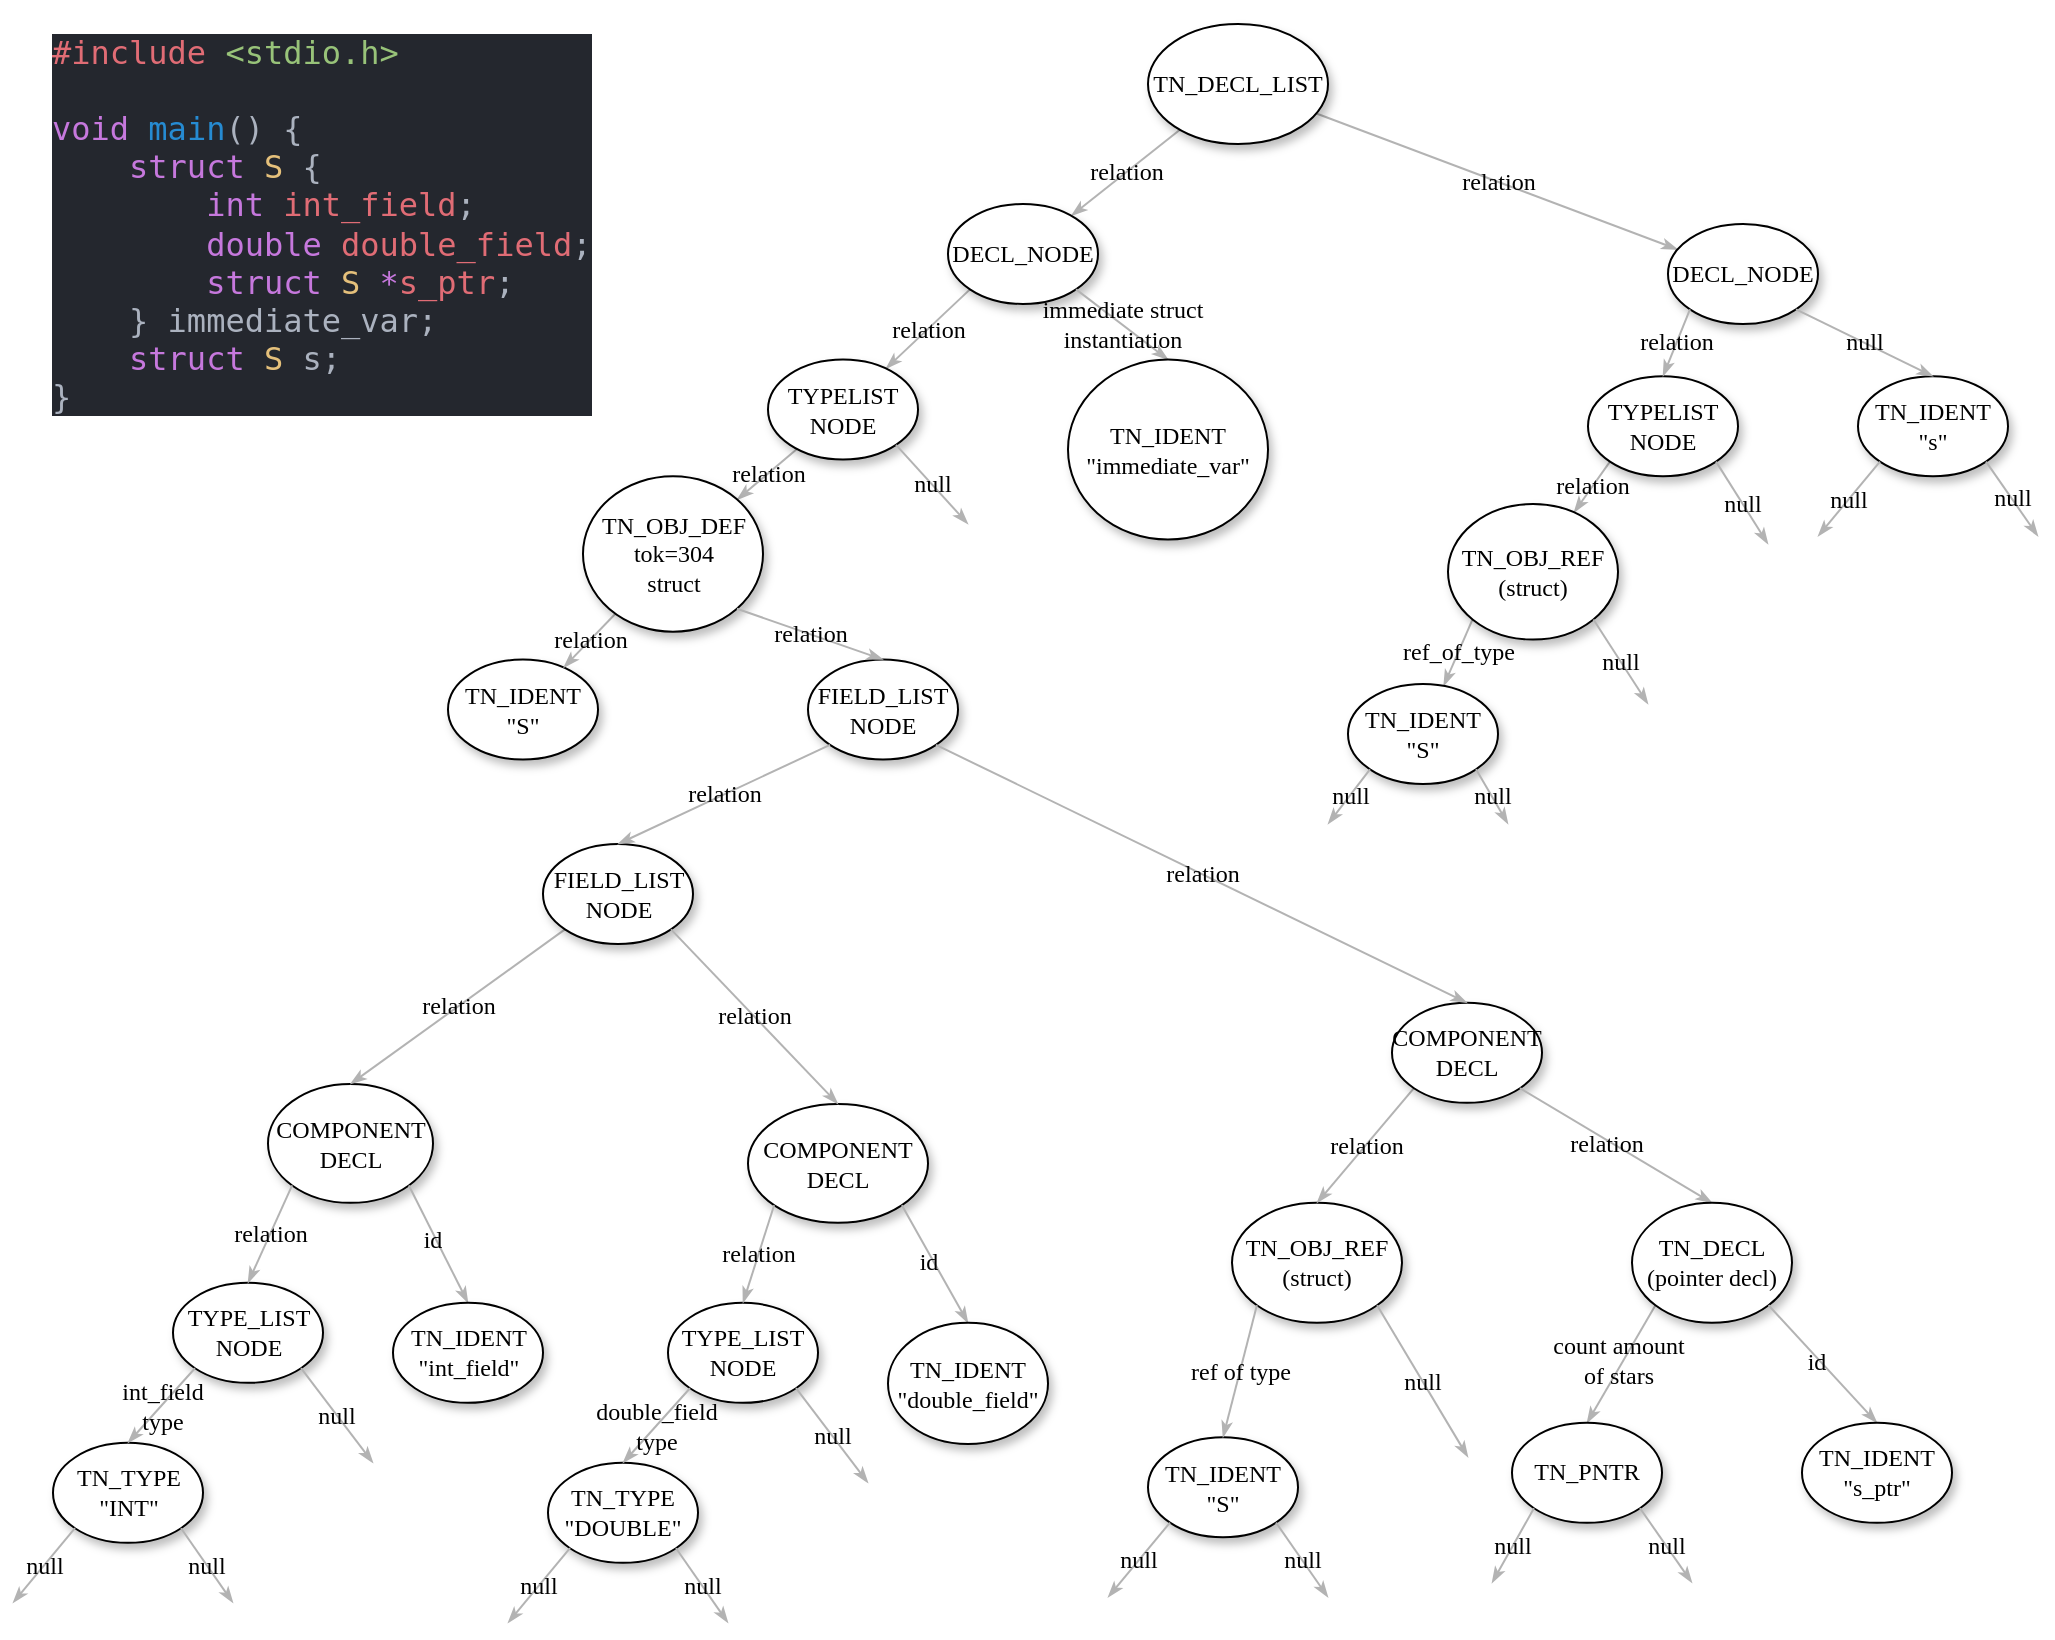 <mxfile version="15.9.1" type="github">
  <diagram name="Page-1" id="42789a77-a242-8287-6e28-9cd8cfd52e62">
    <mxGraphModel dx="1422" dy="882" grid="1" gridSize="10" guides="1" tooltips="1" connect="1" arrows="1" fold="1" page="1" pageScale="1" pageWidth="1100" pageHeight="850" background="none" math="0" shadow="0">
      <root>
        <mxCell id="0" />
        <mxCell id="1" parent="0" />
        <mxCell id="1ea317790d2ca983-13" value="relation" style="edgeStyle=none;rounded=1;html=1;labelBackgroundColor=none;startArrow=none;startFill=0;startSize=5;endArrow=classicThin;endFill=1;endSize=5;jettySize=auto;orthogonalLoop=1;strokeColor=#B3B3B3;strokeWidth=1;fontFamily=Verdana;fontSize=12" parent="1" source="1ea317790d2ca983-1" target="1ea317790d2ca983-9" edge="1">
          <mxGeometry relative="1" as="geometry" />
        </mxCell>
        <mxCell id="1ea317790d2ca983-14" value="relation" style="edgeStyle=none;rounded=1;html=1;labelBackgroundColor=none;startArrow=none;startFill=0;startSize=5;endArrow=classicThin;endFill=1;endSize=5;jettySize=auto;orthogonalLoop=1;strokeColor=#B3B3B3;strokeWidth=1;fontFamily=Verdana;fontSize=12" parent="1" source="1ea317790d2ca983-1" target="1ea317790d2ca983-3" edge="1">
          <mxGeometry relative="1" as="geometry" />
        </mxCell>
        <mxCell id="1ea317790d2ca983-1" value="TN_DECL_LIST" style="ellipse;whiteSpace=wrap;html=1;rounded=0;shadow=1;comic=0;labelBackgroundColor=none;strokeWidth=1;fontFamily=Verdana;fontSize=12;align=center;" parent="1" vertex="1">
          <mxGeometry x="590" y="30" width="90" height="60" as="geometry" />
        </mxCell>
        <mxCell id="1ea317790d2ca983-15" value="relation" style="edgeStyle=none;rounded=1;html=1;labelBackgroundColor=none;startArrow=none;startFill=0;startSize=5;endArrow=classicThin;endFill=1;endSize=5;jettySize=auto;orthogonalLoop=1;strokeColor=#B3B3B3;strokeWidth=1;fontFamily=Verdana;fontSize=12;exitX=0;exitY=1;exitDx=0;exitDy=0;" parent="1" source="-3r3nr13FpWHgQ3Wn0LS-40" target="1ea317790d2ca983-4" edge="1">
          <mxGeometry relative="1" as="geometry" />
        </mxCell>
        <mxCell id="1ea317790d2ca983-3" value="&lt;span&gt;DECL_NODE&lt;/span&gt;" style="ellipse;whiteSpace=wrap;html=1;rounded=0;shadow=1;comic=0;labelBackgroundColor=none;strokeWidth=1;fontFamily=Verdana;fontSize=12;align=center;" parent="1" vertex="1">
          <mxGeometry x="850" y="130" width="75" height="50" as="geometry" />
        </mxCell>
        <mxCell id="1ea317790d2ca983-16" value="ref_of_type" style="edgeStyle=none;rounded=1;html=1;labelBackgroundColor=none;startArrow=none;startFill=0;startSize=5;endArrow=classicThin;endFill=1;endSize=5;jettySize=auto;orthogonalLoop=1;strokeColor=#B3B3B3;strokeWidth=1;fontFamily=Verdana;fontSize=12;exitX=0;exitY=1;exitDx=0;exitDy=0;" parent="1" source="1ea317790d2ca983-4" target="1ea317790d2ca983-5" edge="1">
          <mxGeometry relative="1" as="geometry" />
        </mxCell>
        <mxCell id="1ea317790d2ca983-4" value="&lt;span&gt;TN_OBJ_REF&lt;br&gt;(struct)&lt;br&gt;&lt;/span&gt;" style="ellipse;whiteSpace=wrap;html=1;rounded=0;shadow=1;comic=0;labelBackgroundColor=none;strokeWidth=1;fontFamily=Verdana;fontSize=12;align=center;" parent="1" vertex="1">
          <mxGeometry x="740" y="270" width="85" height="67.77" as="geometry" />
        </mxCell>
        <mxCell id="1ea317790d2ca983-5" value="TN_IDENT&lt;br&gt;&quot;S&quot;" style="ellipse;whiteSpace=wrap;html=1;rounded=0;shadow=1;comic=0;labelBackgroundColor=none;strokeWidth=1;fontFamily=Verdana;fontSize=12;align=center;" parent="1" vertex="1">
          <mxGeometry x="690" y="360" width="75" height="50" as="geometry" />
        </mxCell>
        <mxCell id="1ea317790d2ca983-8" value="TN_IDENT&lt;br&gt;&quot;S&quot;" style="ellipse;whiteSpace=wrap;html=1;rounded=0;shadow=1;comic=0;labelBackgroundColor=none;strokeWidth=1;fontFamily=Verdana;fontSize=12;align=center;" parent="1" vertex="1">
          <mxGeometry x="240" y="347.77" width="75" height="50" as="geometry" />
        </mxCell>
        <mxCell id="1ea317790d2ca983-19" value="relation" style="edgeStyle=none;rounded=1;html=1;labelBackgroundColor=none;startArrow=none;startFill=0;startSize=5;endArrow=classicThin;endFill=1;endSize=5;jettySize=auto;orthogonalLoop=1;strokeColor=#B3B3B3;strokeWidth=1;fontFamily=Verdana;fontSize=12;exitX=0;exitY=1;exitDx=0;exitDy=0;" parent="1" source="1ea317790d2ca983-9" target="1ea317790d2ca983-10" edge="1">
          <mxGeometry relative="1" as="geometry">
            <mxPoint x="510.329" y="170.0" as="sourcePoint" />
          </mxGeometry>
        </mxCell>
        <mxCell id="1ea317790d2ca983-9" value="DECL_NODE" style="ellipse;whiteSpace=wrap;html=1;rounded=0;shadow=1;comic=0;labelBackgroundColor=none;strokeWidth=1;fontFamily=Verdana;fontSize=12;align=center;" parent="1" vertex="1">
          <mxGeometry x="490" y="120" width="75" height="50" as="geometry" />
        </mxCell>
        <mxCell id="1ea317790d2ca983-20" value="relation" style="edgeStyle=none;rounded=1;html=1;labelBackgroundColor=none;startArrow=none;startFill=0;startSize=5;endArrow=classicThin;endFill=1;endSize=5;jettySize=auto;orthogonalLoop=1;strokeColor=#B3B3B3;strokeWidth=1;fontFamily=Verdana;fontSize=12" parent="1" source="1ea317790d2ca983-10" target="1ea317790d2ca983-11" edge="1">
          <mxGeometry relative="1" as="geometry" />
        </mxCell>
        <mxCell id="1ea317790d2ca983-10" value="&lt;span&gt;TYPELIST NODE&lt;/span&gt;" style="ellipse;whiteSpace=wrap;html=1;rounded=0;shadow=1;comic=0;labelBackgroundColor=none;strokeWidth=1;fontFamily=Verdana;fontSize=12;align=center;" parent="1" vertex="1">
          <mxGeometry x="400" y="197.77" width="75" height="50" as="geometry" />
        </mxCell>
        <mxCell id="1ea317790d2ca983-18" value="relation" style="edgeStyle=none;rounded=1;html=1;labelBackgroundColor=none;startArrow=none;startFill=0;startSize=5;endArrow=classicThin;endFill=1;endSize=5;jettySize=auto;orthogonalLoop=1;strokeColor=#B3B3B3;strokeWidth=1;fontFamily=Verdana;fontSize=12" parent="1" source="1ea317790d2ca983-11" target="1ea317790d2ca983-8" edge="1">
          <mxGeometry relative="1" as="geometry" />
        </mxCell>
        <mxCell id="1ea317790d2ca983-11" value="&lt;span&gt;TN_OBJ_DEF&lt;br&gt;tok=304&lt;br&gt;struct&lt;br&gt;&lt;/span&gt;" style="ellipse;whiteSpace=wrap;html=1;rounded=0;shadow=1;comic=0;labelBackgroundColor=none;strokeWidth=1;fontFamily=Verdana;fontSize=12;align=center;" parent="1" vertex="1">
          <mxGeometry x="307.5" y="256.12" width="90" height="77.77" as="geometry" />
        </mxCell>
        <mxCell id="-3r3nr13FpWHgQ3Wn0LS-1" value="&lt;span&gt;FIELD_LIST NODE&lt;/span&gt;" style="ellipse;whiteSpace=wrap;html=1;rounded=0;shadow=1;comic=0;labelBackgroundColor=none;strokeWidth=1;fontFamily=Verdana;fontSize=12;align=center;" parent="1" vertex="1">
          <mxGeometry x="420" y="347.77" width="75" height="50" as="geometry" />
        </mxCell>
        <mxCell id="-3r3nr13FpWHgQ3Wn0LS-2" value="relation" style="edgeStyle=none;rounded=1;html=1;labelBackgroundColor=none;startArrow=none;startFill=0;startSize=5;endArrow=classicThin;endFill=1;endSize=5;jettySize=auto;orthogonalLoop=1;strokeColor=#B3B3B3;strokeWidth=1;fontFamily=Verdana;fontSize=12;exitX=1;exitY=1;exitDx=0;exitDy=0;entryX=0.5;entryY=0;entryDx=0;entryDy=0;" parent="1" source="1ea317790d2ca983-11" target="-3r3nr13FpWHgQ3Wn0LS-1" edge="1">
          <mxGeometry relative="1" as="geometry">
            <mxPoint x="342.462" y="323.901" as="sourcePoint" />
            <mxPoint x="307.375" y="361.57" as="targetPoint" />
          </mxGeometry>
        </mxCell>
        <mxCell id="-3r3nr13FpWHgQ3Wn0LS-3" value="&lt;span&gt;COMPONENT&lt;br&gt;DECL&lt;br&gt;&lt;/span&gt;" style="ellipse;whiteSpace=wrap;html=1;rounded=0;shadow=1;comic=0;labelBackgroundColor=none;strokeWidth=1;fontFamily=Verdana;fontSize=12;align=center;" parent="1" vertex="1">
          <mxGeometry x="150" y="560" width="82.5" height="59.43" as="geometry" />
        </mxCell>
        <mxCell id="-3r3nr13FpWHgQ3Wn0LS-4" value="relation" style="edgeStyle=none;rounded=1;html=1;labelBackgroundColor=none;startArrow=none;startFill=0;startSize=5;endArrow=classicThin;endFill=1;endSize=5;jettySize=auto;orthogonalLoop=1;strokeColor=#B3B3B3;strokeWidth=1;fontFamily=Verdana;fontSize=12;exitX=0;exitY=1;exitDx=0;exitDy=0;entryX=0.5;entryY=0;entryDx=0;entryDy=0;" parent="1" source="J7C_6iLV8oL8le_O8YM8-1" target="-3r3nr13FpWHgQ3Wn0LS-3" edge="1">
          <mxGeometry relative="1" as="geometry">
            <mxPoint x="273.662" y="519.996" as="sourcePoint" />
            <mxPoint x="162.5" y="599.43" as="targetPoint" />
          </mxGeometry>
        </mxCell>
        <mxCell id="-3r3nr13FpWHgQ3Wn0LS-5" value="&lt;span&gt;TYPE_LIST NODE&lt;/span&gt;" style="ellipse;whiteSpace=wrap;html=1;rounded=0;shadow=1;comic=0;labelBackgroundColor=none;strokeWidth=1;fontFamily=Verdana;fontSize=12;align=center;" parent="1" vertex="1">
          <mxGeometry x="102.5" y="659.43" width="75" height="50" as="geometry" />
        </mxCell>
        <mxCell id="-3r3nr13FpWHgQ3Wn0LS-6" value="relation" style="edgeStyle=none;rounded=1;html=1;labelBackgroundColor=none;startArrow=none;startFill=0;startSize=5;endArrow=classicThin;endFill=1;endSize=5;jettySize=auto;orthogonalLoop=1;strokeColor=#B3B3B3;strokeWidth=1;fontFamily=Verdana;fontSize=12;exitX=0;exitY=1;exitDx=0;exitDy=0;entryX=0.5;entryY=0;entryDx=0;entryDy=0;" parent="1" source="-3r3nr13FpWHgQ3Wn0LS-3" target="-3r3nr13FpWHgQ3Wn0LS-5" edge="1">
          <mxGeometry relative="1" as="geometry">
            <mxPoint x="301.338" y="669.426" as="sourcePoint" />
            <mxPoint x="229.875" y="720.43" as="targetPoint" />
          </mxGeometry>
        </mxCell>
        <mxCell id="-3r3nr13FpWHgQ3Wn0LS-9" value="&lt;span&gt;TN_TYPE&lt;br&gt;&quot;INT&quot;&lt;br&gt;&lt;/span&gt;" style="ellipse;whiteSpace=wrap;html=1;rounded=0;shadow=1;comic=0;labelBackgroundColor=none;strokeWidth=1;fontFamily=Verdana;fontSize=12;align=center;" parent="1" vertex="1">
          <mxGeometry x="42.5" y="739.43" width="75" height="50" as="geometry" />
        </mxCell>
        <mxCell id="-3r3nr13FpWHgQ3Wn0LS-10" value="int_field&lt;br&gt;type" style="edgeStyle=none;rounded=1;html=1;labelBackgroundColor=none;startArrow=none;startFill=0;startSize=5;endArrow=classicThin;endFill=1;endSize=5;jettySize=auto;orthogonalLoop=1;strokeColor=#B3B3B3;strokeWidth=1;fontFamily=Verdana;fontSize=12;exitX=0;exitY=1;exitDx=0;exitDy=0;entryX=0.5;entryY=0;entryDx=0;entryDy=0;" parent="1" source="-3r3nr13FpWHgQ3Wn0LS-5" target="-3r3nr13FpWHgQ3Wn0LS-9" edge="1">
          <mxGeometry relative="1" as="geometry">
            <mxPoint x="53.662" y="782.226" as="sourcePoint" />
            <mxPoint x="224.875" y="870.43" as="targetPoint" />
          </mxGeometry>
        </mxCell>
        <mxCell id="-3r3nr13FpWHgQ3Wn0LS-12" value="null" style="edgeStyle=none;rounded=1;html=1;labelBackgroundColor=none;startArrow=none;startFill=0;startSize=5;endArrow=classicThin;endFill=1;endSize=5;jettySize=auto;orthogonalLoop=1;strokeColor=#B3B3B3;strokeWidth=1;fontFamily=Verdana;fontSize=12;exitX=0;exitY=1;exitDx=0;exitDy=0;" parent="1" source="-3r3nr13FpWHgQ3Wn0LS-9" edge="1">
          <mxGeometry relative="1" as="geometry">
            <mxPoint x="106.338" y="782.226" as="sourcePoint" />
            <mxPoint x="22.5" y="819.43" as="targetPoint" />
          </mxGeometry>
        </mxCell>
        <mxCell id="-3r3nr13FpWHgQ3Wn0LS-13" value="null" style="edgeStyle=none;rounded=1;html=1;labelBackgroundColor=none;startArrow=none;startFill=0;startSize=5;endArrow=classicThin;endFill=1;endSize=5;jettySize=auto;orthogonalLoop=1;strokeColor=#B3B3B3;strokeWidth=1;fontFamily=Verdana;fontSize=12;exitX=1;exitY=1;exitDx=0;exitDy=0;" parent="1" source="-3r3nr13FpWHgQ3Wn0LS-9" edge="1">
          <mxGeometry relative="1" as="geometry">
            <mxPoint x="116.338" y="792.226" as="sourcePoint" />
            <mxPoint x="132.5" y="819.43" as="targetPoint" />
          </mxGeometry>
        </mxCell>
        <mxCell id="-3r3nr13FpWHgQ3Wn0LS-14" value="null" style="edgeStyle=none;rounded=1;html=1;labelBackgroundColor=none;startArrow=none;startFill=0;startSize=5;endArrow=classicThin;endFill=1;endSize=5;jettySize=auto;orthogonalLoop=1;strokeColor=#B3B3B3;strokeWidth=1;fontFamily=Verdana;fontSize=12;exitX=1;exitY=1;exitDx=0;exitDy=0;" parent="1" source="-3r3nr13FpWHgQ3Wn0LS-5" edge="1">
          <mxGeometry relative="1" as="geometry">
            <mxPoint x="116.338" y="782.226" as="sourcePoint" />
            <mxPoint x="202.5" y="749.43" as="targetPoint" />
          </mxGeometry>
        </mxCell>
        <mxCell id="-3r3nr13FpWHgQ3Wn0LS-15" value="id" style="edgeStyle=none;rounded=1;html=1;labelBackgroundColor=none;startArrow=none;startFill=0;startSize=5;endArrow=classicThin;endFill=1;endSize=5;jettySize=auto;orthogonalLoop=1;strokeColor=#B3B3B3;strokeWidth=1;fontFamily=Verdana;fontSize=12;exitX=1;exitY=1;exitDx=0;exitDy=0;entryX=0.5;entryY=0;entryDx=0;entryDy=0;" parent="1" source="-3r3nr13FpWHgQ3Wn0LS-3" target="-3r3nr13FpWHgQ3Wn0LS-16" edge="1">
          <mxGeometry x="-0.083" y="-2" relative="1" as="geometry">
            <mxPoint x="176.338" y="712.226" as="sourcePoint" />
            <mxPoint x="302.5" y="649.43" as="targetPoint" />
            <mxPoint as="offset" />
          </mxGeometry>
        </mxCell>
        <mxCell id="-3r3nr13FpWHgQ3Wn0LS-16" value="TN_IDENT&lt;br&gt;&quot;int_field&quot;" style="ellipse;whiteSpace=wrap;html=1;rounded=0;shadow=1;comic=0;labelBackgroundColor=none;strokeWidth=1;fontFamily=Verdana;fontSize=12;align=center;" parent="1" vertex="1">
          <mxGeometry x="212.5" y="669.43" width="75" height="50" as="geometry" />
        </mxCell>
        <mxCell id="-3r3nr13FpWHgQ3Wn0LS-17" value="&lt;span&gt;TN_OBJ_REF&lt;br&gt;(struct)&lt;br&gt;&lt;/span&gt;" style="ellipse;whiteSpace=wrap;html=1;rounded=0;shadow=1;comic=0;labelBackgroundColor=none;strokeWidth=1;fontFamily=Verdana;fontSize=12;align=center;" parent="1" vertex="1">
          <mxGeometry x="632" y="619.43" width="85" height="60" as="geometry" />
        </mxCell>
        <mxCell id="-3r3nr13FpWHgQ3Wn0LS-18" value="relation" style="edgeStyle=none;rounded=1;html=1;labelBackgroundColor=none;startArrow=none;startFill=0;startSize=5;endArrow=classicThin;endFill=1;endSize=5;jettySize=auto;orthogonalLoop=1;strokeColor=#B3B3B3;strokeWidth=1;fontFamily=Verdana;fontSize=12;exitX=0;exitY=1;exitDx=0;exitDy=0;entryX=0.5;entryY=0;entryDx=0;entryDy=0;" parent="1" source="-3r3nr13FpWHgQ3Wn0LS-26" target="-3r3nr13FpWHgQ3Wn0LS-17" edge="1">
          <mxGeometry relative="1" as="geometry">
            <mxPoint x="716.162" y="609.426" as="sourcePoint" />
            <mxPoint x="777.375" y="717.63" as="targetPoint" />
          </mxGeometry>
        </mxCell>
        <mxCell id="-3r3nr13FpWHgQ3Wn0LS-19" value="&lt;span&gt;TN_IDENT&lt;br&gt;&quot;S&quot;&lt;br&gt;&lt;/span&gt;" style="ellipse;whiteSpace=wrap;html=1;rounded=0;shadow=1;comic=0;labelBackgroundColor=none;strokeWidth=1;fontFamily=Verdana;fontSize=12;align=center;" parent="1" vertex="1">
          <mxGeometry x="590" y="736.63" width="75" height="50" as="geometry" />
        </mxCell>
        <mxCell id="-3r3nr13FpWHgQ3Wn0LS-20" value="ref of type" style="edgeStyle=none;rounded=1;html=1;labelBackgroundColor=none;startArrow=none;startFill=0;startSize=5;endArrow=classicThin;endFill=1;endSize=5;jettySize=auto;orthogonalLoop=1;strokeColor=#B3B3B3;strokeWidth=1;fontFamily=Verdana;fontSize=12;exitX=0;exitY=1;exitDx=0;exitDy=0;entryX=0.5;entryY=0;entryDx=0;entryDy=0;" parent="1" source="-3r3nr13FpWHgQ3Wn0LS-17" target="-3r3nr13FpWHgQ3Wn0LS-19" edge="1">
          <mxGeometry relative="1" as="geometry">
            <mxPoint x="601.162" y="779.426" as="sourcePoint" />
            <mxPoint x="772.375" y="867.63" as="targetPoint" />
          </mxGeometry>
        </mxCell>
        <mxCell id="-3r3nr13FpWHgQ3Wn0LS-21" value="null" style="edgeStyle=none;rounded=1;html=1;labelBackgroundColor=none;startArrow=none;startFill=0;startSize=5;endArrow=classicThin;endFill=1;endSize=5;jettySize=auto;orthogonalLoop=1;strokeColor=#B3B3B3;strokeWidth=1;fontFamily=Verdana;fontSize=12;exitX=0;exitY=1;exitDx=0;exitDy=0;" parent="1" source="-3r3nr13FpWHgQ3Wn0LS-19" edge="1">
          <mxGeometry relative="1" as="geometry">
            <mxPoint x="653.838" y="779.426" as="sourcePoint" />
            <mxPoint x="570" y="816.63" as="targetPoint" />
          </mxGeometry>
        </mxCell>
        <mxCell id="-3r3nr13FpWHgQ3Wn0LS-22" value="null" style="edgeStyle=none;rounded=1;html=1;labelBackgroundColor=none;startArrow=none;startFill=0;startSize=5;endArrow=classicThin;endFill=1;endSize=5;jettySize=auto;orthogonalLoop=1;strokeColor=#B3B3B3;strokeWidth=1;fontFamily=Verdana;fontSize=12;exitX=1;exitY=1;exitDx=0;exitDy=0;" parent="1" source="-3r3nr13FpWHgQ3Wn0LS-19" edge="1">
          <mxGeometry relative="1" as="geometry">
            <mxPoint x="663.838" y="789.426" as="sourcePoint" />
            <mxPoint x="680" y="816.63" as="targetPoint" />
          </mxGeometry>
        </mxCell>
        <mxCell id="-3r3nr13FpWHgQ3Wn0LS-23" value="null" style="edgeStyle=none;rounded=1;html=1;labelBackgroundColor=none;startArrow=none;startFill=0;startSize=5;endArrow=classicThin;endFill=1;endSize=5;jettySize=auto;orthogonalLoop=1;strokeColor=#B3B3B3;strokeWidth=1;fontFamily=Verdana;fontSize=12;exitX=1;exitY=1;exitDx=0;exitDy=0;" parent="1" source="-3r3nr13FpWHgQ3Wn0LS-17" edge="1">
          <mxGeometry relative="1" as="geometry">
            <mxPoint x="663.838" y="779.426" as="sourcePoint" />
            <mxPoint x="750" y="746.63" as="targetPoint" />
          </mxGeometry>
        </mxCell>
        <mxCell id="-3r3nr13FpWHgQ3Wn0LS-24" value="count amount &lt;br&gt;of stars" style="edgeStyle=none;rounded=1;html=1;labelBackgroundColor=none;startArrow=none;startFill=0;startSize=5;endArrow=classicThin;endFill=1;endSize=5;jettySize=auto;orthogonalLoop=1;strokeColor=#B3B3B3;strokeWidth=1;fontFamily=Verdana;fontSize=12;exitX=0;exitY=1;exitDx=0;exitDy=0;entryX=0.5;entryY=0;entryDx=0;entryDy=0;" parent="1" source="-3r3nr13FpWHgQ3Wn0LS-29" target="-3r3nr13FpWHgQ3Wn0LS-25" edge="1">
          <mxGeometry x="-0.025" y="-2" relative="1" as="geometry">
            <mxPoint x="940.838" y="708.026" as="sourcePoint" />
            <mxPoint x="1022" y="745.23" as="targetPoint" />
            <mxPoint as="offset" />
          </mxGeometry>
        </mxCell>
        <mxCell id="-3r3nr13FpWHgQ3Wn0LS-25" value="TN_PNTR" style="ellipse;whiteSpace=wrap;html=1;rounded=0;shadow=1;comic=0;labelBackgroundColor=none;strokeWidth=1;fontFamily=Verdana;fontSize=12;align=center;" parent="1" vertex="1">
          <mxGeometry x="772" y="729.43" width="75" height="50" as="geometry" />
        </mxCell>
        <mxCell id="-3r3nr13FpWHgQ3Wn0LS-26" value="&lt;span&gt;COMPONENT&lt;br&gt;DECL&lt;br&gt;&lt;/span&gt;" style="ellipse;whiteSpace=wrap;html=1;rounded=0;shadow=1;comic=0;labelBackgroundColor=none;strokeWidth=1;fontFamily=Verdana;fontSize=12;align=center;" parent="1" vertex="1">
          <mxGeometry x="712" y="519.43" width="75" height="50" as="geometry" />
        </mxCell>
        <mxCell id="-3r3nr13FpWHgQ3Wn0LS-27" value="relation" style="edgeStyle=none;rounded=1;html=1;labelBackgroundColor=none;startArrow=none;startFill=0;startSize=5;endArrow=classicThin;endFill=1;endSize=5;jettySize=auto;orthogonalLoop=1;strokeColor=#B3B3B3;strokeWidth=1;fontFamily=Verdana;fontSize=12;exitX=1;exitY=1;exitDx=0;exitDy=0;entryX=0.5;entryY=0;entryDx=0;entryDy=0;" parent="1" source="-3r3nr13FpWHgQ3Wn0LS-1" target="-3r3nr13FpWHgQ3Wn0LS-26" edge="1">
          <mxGeometry relative="1" as="geometry">
            <mxPoint x="635.838" y="459.996" as="sourcePoint" />
            <mxPoint x="514.5" y="519.43" as="targetPoint" />
          </mxGeometry>
        </mxCell>
        <mxCell id="-3r3nr13FpWHgQ3Wn0LS-28" value="relation" style="edgeStyle=none;rounded=1;html=1;labelBackgroundColor=none;startArrow=none;startFill=0;startSize=5;endArrow=classicThin;endFill=1;endSize=5;jettySize=auto;orthogonalLoop=1;strokeColor=#B3B3B3;strokeWidth=1;fontFamily=Verdana;fontSize=12;exitX=1;exitY=1;exitDx=0;exitDy=0;entryX=0.5;entryY=0;entryDx=0;entryDy=0;" parent="1" source="-3r3nr13FpWHgQ3Wn0LS-26" target="-3r3nr13FpWHgQ3Wn0LS-29" edge="1">
          <mxGeometry x="-0.083" y="-2" relative="1" as="geometry">
            <mxPoint x="830.838" y="580.826" as="sourcePoint" />
            <mxPoint x="912" y="618.03" as="targetPoint" />
            <mxPoint as="offset" />
          </mxGeometry>
        </mxCell>
        <mxCell id="-3r3nr13FpWHgQ3Wn0LS-29" value="TN_DECL&lt;br&gt;(pointer decl)" style="ellipse;whiteSpace=wrap;html=1;rounded=0;shadow=1;comic=0;labelBackgroundColor=none;strokeWidth=1;fontFamily=Verdana;fontSize=12;align=center;" parent="1" vertex="1">
          <mxGeometry x="832" y="619.43" width="80" height="60" as="geometry" />
        </mxCell>
        <mxCell id="-3r3nr13FpWHgQ3Wn0LS-30" value="null" style="edgeStyle=none;rounded=1;html=1;labelBackgroundColor=none;startArrow=none;startFill=0;startSize=5;endArrow=classicThin;endFill=1;endSize=5;jettySize=auto;orthogonalLoop=1;strokeColor=#B3B3B3;strokeWidth=1;fontFamily=Verdana;fontSize=12;exitX=0;exitY=1;exitDx=0;exitDy=0;" parent="1" source="-3r3nr13FpWHgQ3Wn0LS-25" edge="1">
          <mxGeometry relative="1" as="geometry">
            <mxPoint x="818.162" y="829.426" as="sourcePoint" />
            <mxPoint x="762" y="809.43" as="targetPoint" />
          </mxGeometry>
        </mxCell>
        <mxCell id="-3r3nr13FpWHgQ3Wn0LS-31" value="null" style="edgeStyle=none;rounded=1;html=1;labelBackgroundColor=none;startArrow=none;startFill=0;startSize=5;endArrow=classicThin;endFill=1;endSize=5;jettySize=auto;orthogonalLoop=1;strokeColor=#B3B3B3;strokeWidth=1;fontFamily=Verdana;fontSize=12;exitX=1;exitY=1;exitDx=0;exitDy=0;" parent="1" source="-3r3nr13FpWHgQ3Wn0LS-25" edge="1">
          <mxGeometry relative="1" as="geometry">
            <mxPoint x="870.838" y="829.426" as="sourcePoint" />
            <mxPoint x="862" y="809.43" as="targetPoint" />
          </mxGeometry>
        </mxCell>
        <mxCell id="-3r3nr13FpWHgQ3Wn0LS-33" value="id" style="edgeStyle=none;rounded=1;html=1;labelBackgroundColor=none;startArrow=none;startFill=0;startSize=5;endArrow=classicThin;endFill=1;endSize=5;jettySize=auto;orthogonalLoop=1;strokeColor=#B3B3B3;strokeWidth=1;fontFamily=Verdana;fontSize=12;exitX=1;exitY=1;exitDx=0;exitDy=0;entryX=0.5;entryY=0;entryDx=0;entryDy=0;" parent="1" source="-3r3nr13FpWHgQ3Wn0LS-29" target="-3r3nr13FpWHgQ3Wn0LS-34" edge="1">
          <mxGeometry x="-0.083" y="-2" relative="1" as="geometry">
            <mxPoint x="1200.838" y="650.826" as="sourcePoint" />
            <mxPoint x="1282" y="688.03" as="targetPoint" />
            <mxPoint as="offset" />
          </mxGeometry>
        </mxCell>
        <mxCell id="-3r3nr13FpWHgQ3Wn0LS-34" value="TN_IDENT&lt;br&gt;&quot;s_ptr&quot;" style="ellipse;whiteSpace=wrap;html=1;rounded=0;shadow=1;comic=0;labelBackgroundColor=none;strokeWidth=1;fontFamily=Verdana;fontSize=12;align=center;" parent="1" vertex="1">
          <mxGeometry x="917" y="729.43" width="75" height="50" as="geometry" />
        </mxCell>
        <mxCell id="-3r3nr13FpWHgQ3Wn0LS-36" value="null" style="edgeStyle=none;rounded=1;html=1;labelBackgroundColor=none;startArrow=none;startFill=0;startSize=5;endArrow=classicThin;endFill=1;endSize=5;jettySize=auto;orthogonalLoop=1;strokeColor=#B3B3B3;strokeWidth=1;fontFamily=Verdana;fontSize=12;exitX=1;exitY=1;exitDx=0;exitDy=0;" parent="1" source="1ea317790d2ca983-10" edge="1">
          <mxGeometry relative="1" as="geometry">
            <mxPoint x="570" y="290" as="sourcePoint" />
            <mxPoint x="500" y="280" as="targetPoint" />
          </mxGeometry>
        </mxCell>
        <mxCell id="-3r3nr13FpWHgQ3Wn0LS-37" value="immediate struct&lt;br&gt;instantiation" style="edgeStyle=none;rounded=1;html=1;labelBackgroundColor=none;startArrow=none;startFill=0;startSize=5;endArrow=classicThin;endFill=1;endSize=5;jettySize=auto;orthogonalLoop=1;strokeColor=#B3B3B3;strokeWidth=1;fontFamily=Verdana;fontSize=12;exitX=1;exitY=1;exitDx=0;exitDy=0;entryX=0.5;entryY=0;entryDx=0;entryDy=0;" parent="1" source="1ea317790d2ca983-9" target="-3r3nr13FpWHgQ3Wn0LS-38" edge="1">
          <mxGeometry relative="1" as="geometry">
            <mxPoint x="473.838" y="250.566" as="sourcePoint" />
            <mxPoint x="590" y="210" as="targetPoint" />
          </mxGeometry>
        </mxCell>
        <mxCell id="-3r3nr13FpWHgQ3Wn0LS-38" value="&lt;span&gt;TN_IDENT&lt;br&gt;&quot;immediate_var&quot;&lt;br&gt;&lt;/span&gt;" style="ellipse;whiteSpace=wrap;html=1;rounded=0;shadow=1;comic=0;labelBackgroundColor=none;strokeWidth=1;fontFamily=Verdana;fontSize=12;align=center;" parent="1" vertex="1">
          <mxGeometry x="550" y="197.77" width="100" height="90" as="geometry" />
        </mxCell>
        <mxCell id="-3r3nr13FpWHgQ3Wn0LS-40" value="&lt;span&gt;TYPELIST NODE&lt;/span&gt;" style="ellipse;whiteSpace=wrap;html=1;rounded=0;shadow=1;comic=0;labelBackgroundColor=none;strokeWidth=1;fontFamily=Verdana;fontSize=12;align=center;" parent="1" vertex="1">
          <mxGeometry x="810" y="206.12" width="75" height="50" as="geometry" />
        </mxCell>
        <mxCell id="-3r3nr13FpWHgQ3Wn0LS-44" value="relation" style="edgeStyle=none;rounded=1;html=1;labelBackgroundColor=none;startArrow=none;startFill=0;startSize=5;endArrow=classicThin;endFill=1;endSize=5;jettySize=auto;orthogonalLoop=1;strokeColor=#B3B3B3;strokeWidth=1;fontFamily=Verdana;fontSize=12;exitX=0;exitY=1;exitDx=0;exitDy=0;entryX=0.5;entryY=0;entryDx=0;entryDy=0;" parent="1" source="1ea317790d2ca983-3" target="-3r3nr13FpWHgQ3Wn0LS-40" edge="1">
          <mxGeometry relative="1" as="geometry">
            <mxPoint x="907.747" y="189.049" as="sourcePoint" />
            <mxPoint x="947.198" y="280.962" as="targetPoint" />
          </mxGeometry>
        </mxCell>
        <mxCell id="-3r3nr13FpWHgQ3Wn0LS-47" value="null" style="edgeStyle=none;rounded=1;html=1;labelBackgroundColor=none;startArrow=none;startFill=0;startSize=5;endArrow=classicThin;endFill=1;endSize=5;jettySize=auto;orthogonalLoop=1;strokeColor=#B3B3B3;strokeWidth=1;fontFamily=Verdana;fontSize=12;exitX=0;exitY=1;exitDx=0;exitDy=0;" parent="1" source="1ea317790d2ca983-5" edge="1">
          <mxGeometry relative="1" as="geometry">
            <mxPoint x="991.162" y="402.796" as="sourcePoint" />
            <mxPoint x="680" y="430" as="targetPoint" />
          </mxGeometry>
        </mxCell>
        <mxCell id="-3r3nr13FpWHgQ3Wn0LS-48" value="null" style="edgeStyle=none;rounded=1;html=1;labelBackgroundColor=none;startArrow=none;startFill=0;startSize=5;endArrow=classicThin;endFill=1;endSize=5;jettySize=auto;orthogonalLoop=1;strokeColor=#B3B3B3;strokeWidth=1;fontFamily=Verdana;fontSize=12;exitX=1;exitY=1;exitDx=0;exitDy=0;" parent="1" source="1ea317790d2ca983-5" edge="1">
          <mxGeometry relative="1" as="geometry">
            <mxPoint x="1043.838" y="402.796" as="sourcePoint" />
            <mxPoint x="770" y="430" as="targetPoint" />
          </mxGeometry>
        </mxCell>
        <mxCell id="-3r3nr13FpWHgQ3Wn0LS-51" value="null" style="edgeStyle=none;rounded=1;html=1;labelBackgroundColor=none;startArrow=none;startFill=0;startSize=5;endArrow=classicThin;endFill=1;endSize=5;jettySize=auto;orthogonalLoop=1;strokeColor=#B3B3B3;strokeWidth=1;fontFamily=Verdana;fontSize=12;exitX=1;exitY=1;exitDx=0;exitDy=0;" parent="1" source="1ea317790d2ca983-4" edge="1">
          <mxGeometry relative="1" as="geometry">
            <mxPoint x="840.004" y="364.138" as="sourcePoint" />
            <mxPoint x="840" y="370" as="targetPoint" />
          </mxGeometry>
        </mxCell>
        <mxCell id="-3r3nr13FpWHgQ3Wn0LS-54" value="null" style="edgeStyle=none;rounded=1;html=1;labelBackgroundColor=none;startArrow=none;startFill=0;startSize=5;endArrow=classicThin;endFill=1;endSize=5;jettySize=auto;orthogonalLoop=1;strokeColor=#B3B3B3;strokeWidth=1;fontFamily=Verdana;fontSize=12;exitX=1;exitY=1;exitDx=0;exitDy=0;" parent="1" source="-3r3nr13FpWHgQ3Wn0LS-40" edge="1">
          <mxGeometry relative="1" as="geometry">
            <mxPoint x="822.771" y="337.669" as="sourcePoint" />
            <mxPoint x="900" y="290" as="targetPoint" />
          </mxGeometry>
        </mxCell>
        <mxCell id="-3r3nr13FpWHgQ3Wn0LS-55" value="&lt;span&gt;TN_IDENT&lt;br&gt;&quot;s&quot;&lt;br&gt;&lt;/span&gt;" style="ellipse;whiteSpace=wrap;html=1;rounded=0;shadow=1;comic=0;labelBackgroundColor=none;strokeWidth=1;fontFamily=Verdana;fontSize=12;align=center;" parent="1" vertex="1">
          <mxGeometry x="945" y="206.12" width="75" height="50" as="geometry" />
        </mxCell>
        <mxCell id="-3r3nr13FpWHgQ3Wn0LS-56" value="null" style="edgeStyle=none;rounded=1;html=1;labelBackgroundColor=none;startArrow=none;startFill=0;startSize=5;endArrow=classicThin;endFill=1;endSize=5;jettySize=auto;orthogonalLoop=1;strokeColor=#B3B3B3;strokeWidth=1;fontFamily=Verdana;fontSize=12;exitX=0;exitY=1;exitDx=0;exitDy=0;" parent="1" source="-3r3nr13FpWHgQ3Wn0LS-55" edge="1">
          <mxGeometry relative="1" as="geometry">
            <mxPoint x="1008.838" y="248.916" as="sourcePoint" />
            <mxPoint x="925" y="286.12" as="targetPoint" />
          </mxGeometry>
        </mxCell>
        <mxCell id="-3r3nr13FpWHgQ3Wn0LS-57" value="null" style="edgeStyle=none;rounded=1;html=1;labelBackgroundColor=none;startArrow=none;startFill=0;startSize=5;endArrow=classicThin;endFill=1;endSize=5;jettySize=auto;orthogonalLoop=1;strokeColor=#B3B3B3;strokeWidth=1;fontFamily=Verdana;fontSize=12;exitX=1;exitY=1;exitDx=0;exitDy=0;" parent="1" source="-3r3nr13FpWHgQ3Wn0LS-55" edge="1">
          <mxGeometry relative="1" as="geometry">
            <mxPoint x="1018.838" y="258.916" as="sourcePoint" />
            <mxPoint x="1035" y="286.12" as="targetPoint" />
          </mxGeometry>
        </mxCell>
        <mxCell id="-3r3nr13FpWHgQ3Wn0LS-58" value="null" style="edgeStyle=none;rounded=1;html=1;labelBackgroundColor=none;startArrow=none;startFill=0;startSize=5;endArrow=classicThin;endFill=1;endSize=5;jettySize=auto;orthogonalLoop=1;strokeColor=#B3B3B3;strokeWidth=1;fontFamily=Verdana;fontSize=12;exitX=1;exitY=1;exitDx=0;exitDy=0;entryX=0.5;entryY=0;entryDx=0;entryDy=0;" parent="1" source="1ea317790d2ca983-3" target="-3r3nr13FpWHgQ3Wn0LS-55" edge="1">
          <mxGeometry relative="1" as="geometry">
            <mxPoint x="883.838" y="258.916" as="sourcePoint" />
            <mxPoint x="910" y="300" as="targetPoint" />
          </mxGeometry>
        </mxCell>
        <mxCell id="-3r3nr13FpWHgQ3Wn0LS-59" value="&lt;pre style=&quot;background-color: #24272e ; color: #abb2bf ; font-family: &amp;#34;jetbrains mono&amp;#34; , monospace ; font-size: 12.0pt&quot;&gt;&lt;pre style=&quot;font-family: &amp;#34;jetbrains mono&amp;#34; , monospace ; font-size: 12pt&quot;&gt;&lt;br&gt;&lt;/pre&gt;&lt;/pre&gt;" style="text;html=1;resizable=0;autosize=1;align=center;verticalAlign=middle;points=[];fillColor=none;strokeColor=none;rounded=0;" parent="1" vertex="1">
          <mxGeometry x="135" y="85" width="20" height="50" as="geometry" />
        </mxCell>
        <mxCell id="-3r3nr13FpWHgQ3Wn0LS-61" value="&lt;pre style=&quot;background-color: #24272e ; color: #abb2bf ; font-family: &amp;#34;jetbrains mono&amp;#34; , monospace ; font-size: 12.0pt&quot;&gt;&lt;pre style=&quot;font-family: &amp;#34;jetbrains mono&amp;#34; , monospace ; font-size: 12pt&quot;&gt;&lt;span style=&quot;color: #e06c75&quot;&gt;#include &lt;/span&gt;&lt;span style=&quot;color: #98c379&quot;&gt;&amp;lt;stdio.h&amp;gt;&lt;br&gt;&lt;/span&gt;&lt;span style=&quot;color: #98c379&quot;&gt;&lt;br&gt;&lt;/span&gt;&lt;span style=&quot;color: #c678dd&quot;&gt;void &lt;/span&gt;&lt;span style=&quot;color: #268bd2&quot;&gt;main&lt;/span&gt;() {&lt;br&gt;    &lt;span style=&quot;color: #c678dd&quot;&gt;struct &lt;/span&gt;&lt;span style=&quot;color: #e5c07b&quot;&gt;S &lt;/span&gt;{&lt;br&gt;        &lt;span style=&quot;color: #c678dd&quot;&gt;int &lt;/span&gt;&lt;span style=&quot;color: #e06c75&quot;&gt;int_field&lt;/span&gt;;&lt;br&gt;        &lt;span style=&quot;color: #c678dd&quot;&gt;double &lt;/span&gt;&lt;span style=&quot;color: #e06c75&quot;&gt;double_field&lt;/span&gt;;&lt;br&gt;        &lt;span style=&quot;color: #c678dd&quot;&gt;struct &lt;/span&gt;&lt;span style=&quot;color: #e5c07b&quot;&gt;S &lt;/span&gt;&lt;span style=&quot;color: #c678dd&quot;&gt;*&lt;/span&gt;&lt;span style=&quot;color: #e06c75&quot;&gt;s_ptr&lt;/span&gt;;&lt;br&gt;    } immediate_var;&lt;br&gt;    &lt;span style=&quot;color: #c678dd&quot;&gt;struct &lt;/span&gt;&lt;span style=&quot;color: #e5c07b&quot;&gt;S &lt;/span&gt;s;&lt;br&gt;}&lt;br&gt;&lt;/pre&gt;&lt;/pre&gt;" style="text;html=1;align=left;verticalAlign=middle;resizable=0;points=[];autosize=1;strokeColor=none;fillColor=none;" parent="1" vertex="1">
          <mxGeometry x="40" y="40" width="260" height="180" as="geometry" />
        </mxCell>
        <mxCell id="J7C_6iLV8oL8le_O8YM8-1" value="&lt;span&gt;FIELD_LIST NODE&lt;/span&gt;" style="ellipse;whiteSpace=wrap;html=1;rounded=0;shadow=1;comic=0;labelBackgroundColor=none;strokeWidth=1;fontFamily=Verdana;fontSize=12;align=center;" parent="1" vertex="1">
          <mxGeometry x="287.5" y="440" width="75" height="50" as="geometry" />
        </mxCell>
        <mxCell id="J7C_6iLV8oL8le_O8YM8-2" value="relation" style="edgeStyle=none;rounded=1;html=1;labelBackgroundColor=none;startArrow=none;startFill=0;startSize=5;endArrow=classicThin;endFill=1;endSize=5;jettySize=auto;orthogonalLoop=1;strokeColor=#B3B3B3;strokeWidth=1;fontFamily=Verdana;fontSize=12;exitX=0;exitY=1;exitDx=0;exitDy=0;entryX=0.5;entryY=0;entryDx=0;entryDy=0;" parent="1" source="-3r3nr13FpWHgQ3Wn0LS-1" target="J7C_6iLV8oL8le_O8YM8-1" edge="1">
          <mxGeometry relative="1" as="geometry">
            <mxPoint x="283.662" y="529.996" as="sourcePoint" />
            <mxPoint x="205" y="579.43" as="targetPoint" />
          </mxGeometry>
        </mxCell>
        <mxCell id="J7C_6iLV8oL8le_O8YM8-3" value="&lt;span&gt;COMPONENT&lt;br&gt;DECL&lt;br&gt;&lt;/span&gt;" style="ellipse;whiteSpace=wrap;html=1;rounded=0;shadow=1;comic=0;labelBackgroundColor=none;strokeWidth=1;fontFamily=Verdana;fontSize=12;align=center;" parent="1" vertex="1">
          <mxGeometry x="390" y="570" width="90" height="59.43" as="geometry" />
        </mxCell>
        <mxCell id="J7C_6iLV8oL8le_O8YM8-4" value="relation" style="edgeStyle=none;rounded=1;html=1;labelBackgroundColor=none;startArrow=none;startFill=0;startSize=5;endArrow=classicThin;endFill=1;endSize=5;jettySize=auto;orthogonalLoop=1;strokeColor=#B3B3B3;strokeWidth=1;fontFamily=Verdana;fontSize=12;exitX=1;exitY=1;exitDx=0;exitDy=0;entryX=0.5;entryY=0;entryDx=0;entryDy=0;" parent="1" source="J7C_6iLV8oL8le_O8YM8-1" target="J7C_6iLV8oL8le_O8YM8-3" edge="1">
          <mxGeometry relative="1" as="geometry">
            <mxPoint x="546.162" y="492.796" as="sourcePoint" />
            <mxPoint x="410" y="609.43" as="targetPoint" />
          </mxGeometry>
        </mxCell>
        <mxCell id="J7C_6iLV8oL8le_O8YM8-5" value="&lt;span&gt;TYPE_LIST NODE&lt;/span&gt;" style="ellipse;whiteSpace=wrap;html=1;rounded=0;shadow=1;comic=0;labelBackgroundColor=none;strokeWidth=1;fontFamily=Verdana;fontSize=12;align=center;" parent="1" vertex="1">
          <mxGeometry x="350" y="669.43" width="75" height="50" as="geometry" />
        </mxCell>
        <mxCell id="J7C_6iLV8oL8le_O8YM8-6" value="relation" style="edgeStyle=none;rounded=1;html=1;labelBackgroundColor=none;startArrow=none;startFill=0;startSize=5;endArrow=classicThin;endFill=1;endSize=5;jettySize=auto;orthogonalLoop=1;strokeColor=#B3B3B3;strokeWidth=1;fontFamily=Verdana;fontSize=12;exitX=0;exitY=1;exitDx=0;exitDy=0;entryX=0.5;entryY=0;entryDx=0;entryDy=0;" parent="1" source="J7C_6iLV8oL8le_O8YM8-3" target="J7C_6iLV8oL8le_O8YM8-5" edge="1">
          <mxGeometry relative="1" as="geometry">
            <mxPoint x="548.838" y="679.426" as="sourcePoint" />
            <mxPoint x="477.375" y="730.43" as="targetPoint" />
          </mxGeometry>
        </mxCell>
        <mxCell id="J7C_6iLV8oL8le_O8YM8-7" value="&lt;span&gt;TN_TYPE&lt;br&gt;&quot;DOUBLE&quot;&lt;br&gt;&lt;/span&gt;" style="ellipse;whiteSpace=wrap;html=1;rounded=0;shadow=1;comic=0;labelBackgroundColor=none;strokeWidth=1;fontFamily=Verdana;fontSize=12;align=center;" parent="1" vertex="1">
          <mxGeometry x="290" y="749.43" width="75" height="50" as="geometry" />
        </mxCell>
        <mxCell id="J7C_6iLV8oL8le_O8YM8-8" value="double_field&lt;br&gt;type" style="edgeStyle=none;rounded=1;html=1;labelBackgroundColor=none;startArrow=none;startFill=0;startSize=5;endArrow=classicThin;endFill=1;endSize=5;jettySize=auto;orthogonalLoop=1;strokeColor=#B3B3B3;strokeWidth=1;fontFamily=Verdana;fontSize=12;exitX=0;exitY=1;exitDx=0;exitDy=0;entryX=0.5;entryY=0;entryDx=0;entryDy=0;" parent="1" source="J7C_6iLV8oL8le_O8YM8-5" target="J7C_6iLV8oL8le_O8YM8-7" edge="1">
          <mxGeometry relative="1" as="geometry">
            <mxPoint x="301.162" y="792.226" as="sourcePoint" />
            <mxPoint x="472.375" y="880.43" as="targetPoint" />
          </mxGeometry>
        </mxCell>
        <mxCell id="J7C_6iLV8oL8le_O8YM8-9" value="null" style="edgeStyle=none;rounded=1;html=1;labelBackgroundColor=none;startArrow=none;startFill=0;startSize=5;endArrow=classicThin;endFill=1;endSize=5;jettySize=auto;orthogonalLoop=1;strokeColor=#B3B3B3;strokeWidth=1;fontFamily=Verdana;fontSize=12;exitX=0;exitY=1;exitDx=0;exitDy=0;" parent="1" source="J7C_6iLV8oL8le_O8YM8-7" edge="1">
          <mxGeometry relative="1" as="geometry">
            <mxPoint x="353.838" y="792.226" as="sourcePoint" />
            <mxPoint x="270" y="829.43" as="targetPoint" />
          </mxGeometry>
        </mxCell>
        <mxCell id="J7C_6iLV8oL8le_O8YM8-10" value="null" style="edgeStyle=none;rounded=1;html=1;labelBackgroundColor=none;startArrow=none;startFill=0;startSize=5;endArrow=classicThin;endFill=1;endSize=5;jettySize=auto;orthogonalLoop=1;strokeColor=#B3B3B3;strokeWidth=1;fontFamily=Verdana;fontSize=12;exitX=1;exitY=1;exitDx=0;exitDy=0;" parent="1" source="J7C_6iLV8oL8le_O8YM8-7" edge="1">
          <mxGeometry relative="1" as="geometry">
            <mxPoint x="363.838" y="802.226" as="sourcePoint" />
            <mxPoint x="380" y="829.43" as="targetPoint" />
          </mxGeometry>
        </mxCell>
        <mxCell id="J7C_6iLV8oL8le_O8YM8-11" value="null" style="edgeStyle=none;rounded=1;html=1;labelBackgroundColor=none;startArrow=none;startFill=0;startSize=5;endArrow=classicThin;endFill=1;endSize=5;jettySize=auto;orthogonalLoop=1;strokeColor=#B3B3B3;strokeWidth=1;fontFamily=Verdana;fontSize=12;exitX=1;exitY=1;exitDx=0;exitDy=0;" parent="1" source="J7C_6iLV8oL8le_O8YM8-5" edge="1">
          <mxGeometry relative="1" as="geometry">
            <mxPoint x="363.838" y="792.226" as="sourcePoint" />
            <mxPoint x="450" y="759.43" as="targetPoint" />
          </mxGeometry>
        </mxCell>
        <mxCell id="J7C_6iLV8oL8le_O8YM8-12" value="id" style="edgeStyle=none;rounded=1;html=1;labelBackgroundColor=none;startArrow=none;startFill=0;startSize=5;endArrow=classicThin;endFill=1;endSize=5;jettySize=auto;orthogonalLoop=1;strokeColor=#B3B3B3;strokeWidth=1;fontFamily=Verdana;fontSize=12;exitX=1;exitY=1;exitDx=0;exitDy=0;entryX=0.5;entryY=0;entryDx=0;entryDy=0;" parent="1" source="J7C_6iLV8oL8le_O8YM8-3" target="J7C_6iLV8oL8le_O8YM8-13" edge="1">
          <mxGeometry x="-0.083" y="-2" relative="1" as="geometry">
            <mxPoint x="423.838" y="722.226" as="sourcePoint" />
            <mxPoint x="550" y="659.43" as="targetPoint" />
            <mxPoint as="offset" />
          </mxGeometry>
        </mxCell>
        <mxCell id="J7C_6iLV8oL8le_O8YM8-13" value="TN_IDENT&lt;br&gt;&quot;double_field&quot;" style="ellipse;whiteSpace=wrap;html=1;rounded=0;shadow=1;comic=0;labelBackgroundColor=none;strokeWidth=1;fontFamily=Verdana;fontSize=12;align=center;" parent="1" vertex="1">
          <mxGeometry x="460" y="679.43" width="80" height="60.57" as="geometry" />
        </mxCell>
      </root>
    </mxGraphModel>
  </diagram>
</mxfile>
